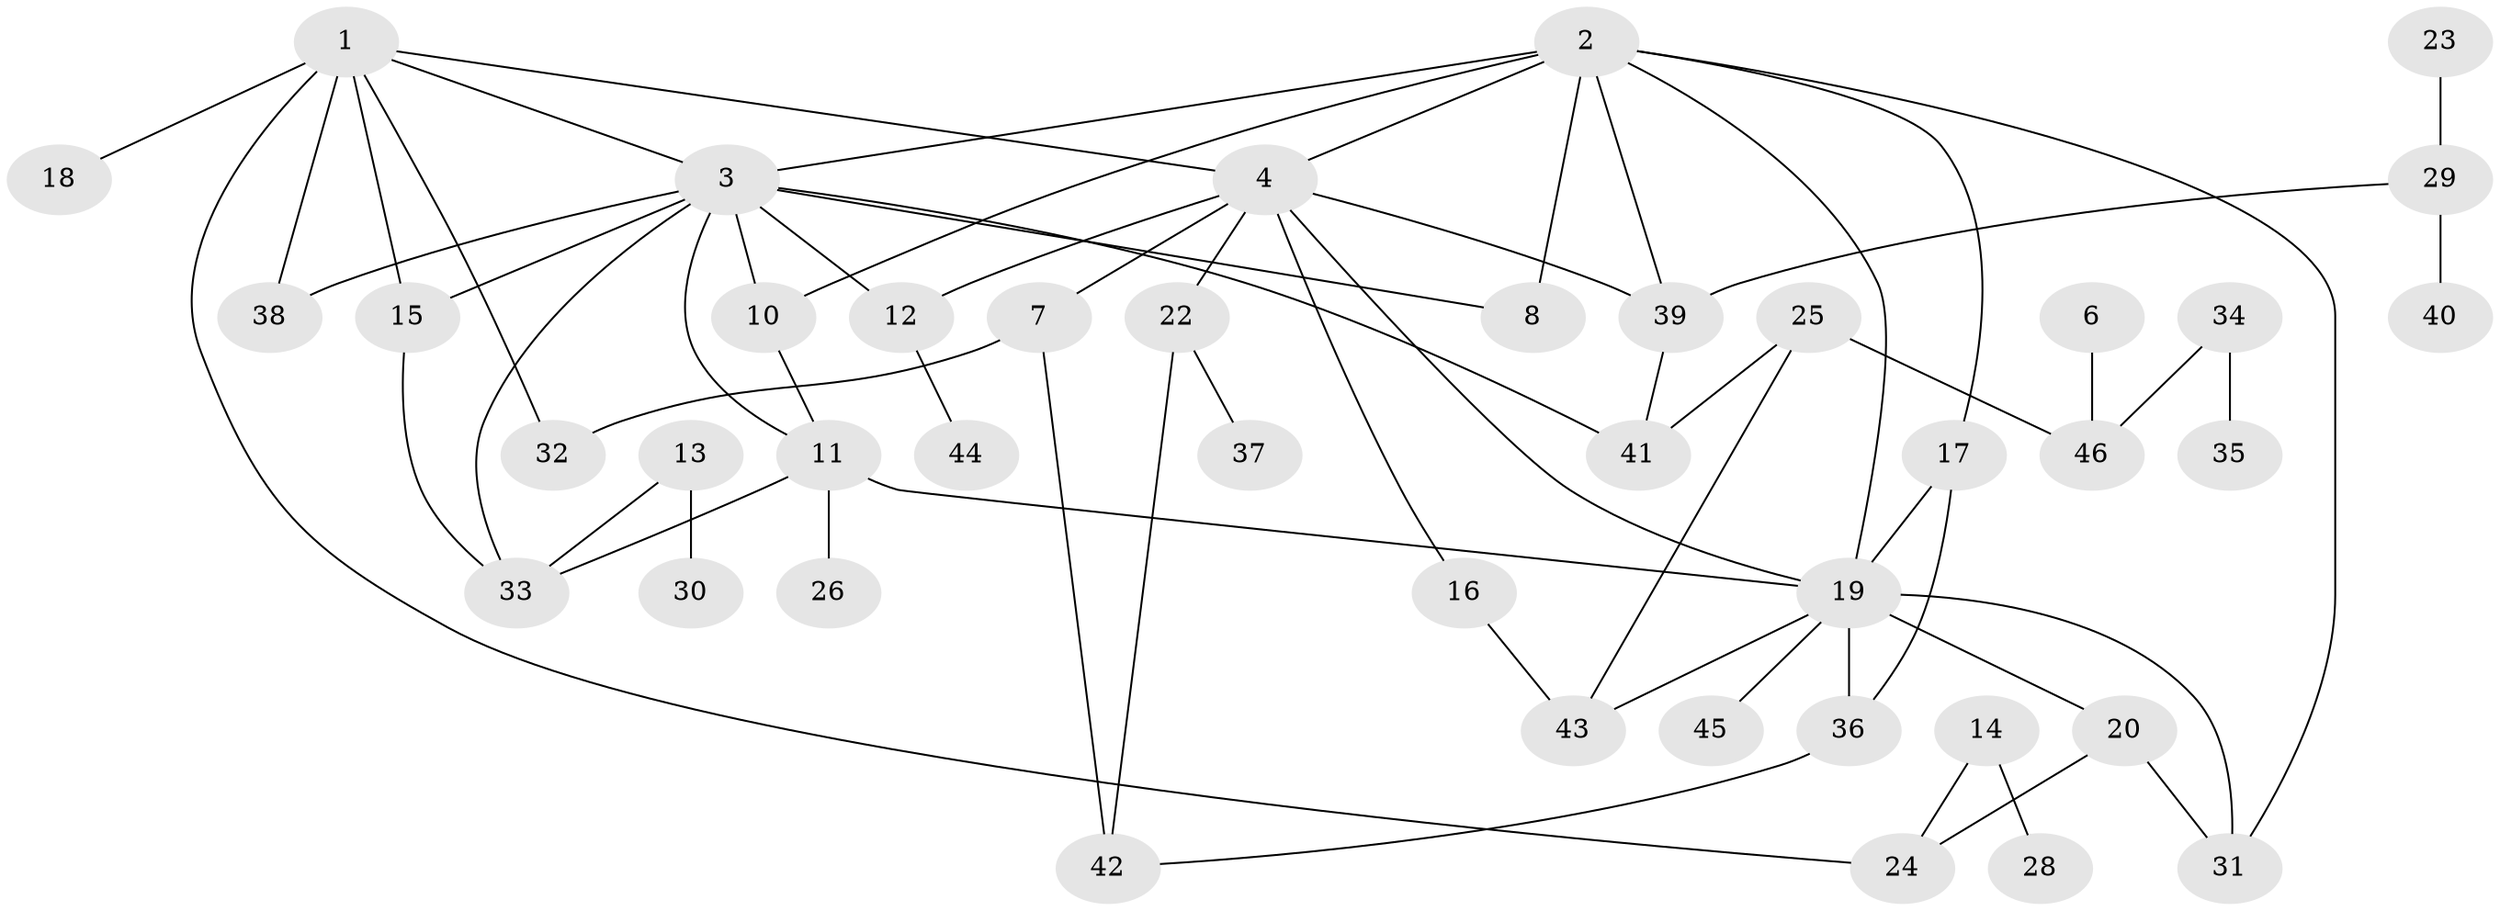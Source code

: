 // original degree distribution, {5: 0.05263157894736842, 4: 0.16842105263157894, 3: 0.22105263157894736, 0: 0.042105263157894736, 1: 0.28421052631578947, 2: 0.22105263157894736, 7: 0.010526315789473684}
// Generated by graph-tools (version 1.1) at 2025/48/03/04/25 22:48:32]
// undirected, 42 vertices, 64 edges
graph export_dot {
  node [color=gray90,style=filled];
  1;
  2;
  3;
  4;
  6;
  7;
  8;
  10;
  11;
  12;
  13;
  14;
  15;
  16;
  17;
  18;
  19;
  20;
  22;
  23;
  24;
  25;
  26;
  28;
  29;
  30;
  31;
  32;
  33;
  34;
  35;
  36;
  37;
  38;
  39;
  40;
  41;
  42;
  43;
  44;
  45;
  46;
  1 -- 3 [weight=1.0];
  1 -- 4 [weight=1.0];
  1 -- 15 [weight=1.0];
  1 -- 18 [weight=1.0];
  1 -- 24 [weight=1.0];
  1 -- 32 [weight=1.0];
  1 -- 38 [weight=2.0];
  2 -- 3 [weight=1.0];
  2 -- 4 [weight=1.0];
  2 -- 8 [weight=1.0];
  2 -- 10 [weight=1.0];
  2 -- 17 [weight=1.0];
  2 -- 19 [weight=1.0];
  2 -- 31 [weight=1.0];
  2 -- 39 [weight=1.0];
  3 -- 8 [weight=1.0];
  3 -- 10 [weight=2.0];
  3 -- 11 [weight=1.0];
  3 -- 12 [weight=1.0];
  3 -- 15 [weight=2.0];
  3 -- 33 [weight=1.0];
  3 -- 38 [weight=1.0];
  3 -- 41 [weight=1.0];
  4 -- 7 [weight=1.0];
  4 -- 12 [weight=1.0];
  4 -- 16 [weight=1.0];
  4 -- 19 [weight=1.0];
  4 -- 22 [weight=1.0];
  4 -- 39 [weight=1.0];
  6 -- 46 [weight=1.0];
  7 -- 32 [weight=1.0];
  7 -- 42 [weight=2.0];
  10 -- 11 [weight=1.0];
  11 -- 19 [weight=1.0];
  11 -- 26 [weight=1.0];
  11 -- 33 [weight=1.0];
  12 -- 44 [weight=1.0];
  13 -- 30 [weight=1.0];
  13 -- 33 [weight=1.0];
  14 -- 24 [weight=1.0];
  14 -- 28 [weight=1.0];
  15 -- 33 [weight=1.0];
  16 -- 43 [weight=1.0];
  17 -- 19 [weight=1.0];
  17 -- 36 [weight=1.0];
  19 -- 20 [weight=1.0];
  19 -- 31 [weight=1.0];
  19 -- 36 [weight=1.0];
  19 -- 43 [weight=1.0];
  19 -- 45 [weight=1.0];
  20 -- 24 [weight=1.0];
  20 -- 31 [weight=1.0];
  22 -- 37 [weight=1.0];
  22 -- 42 [weight=1.0];
  23 -- 29 [weight=1.0];
  25 -- 41 [weight=1.0];
  25 -- 43 [weight=1.0];
  25 -- 46 [weight=1.0];
  29 -- 39 [weight=1.0];
  29 -- 40 [weight=1.0];
  34 -- 35 [weight=1.0];
  34 -- 46 [weight=1.0];
  36 -- 42 [weight=1.0];
  39 -- 41 [weight=1.0];
}
